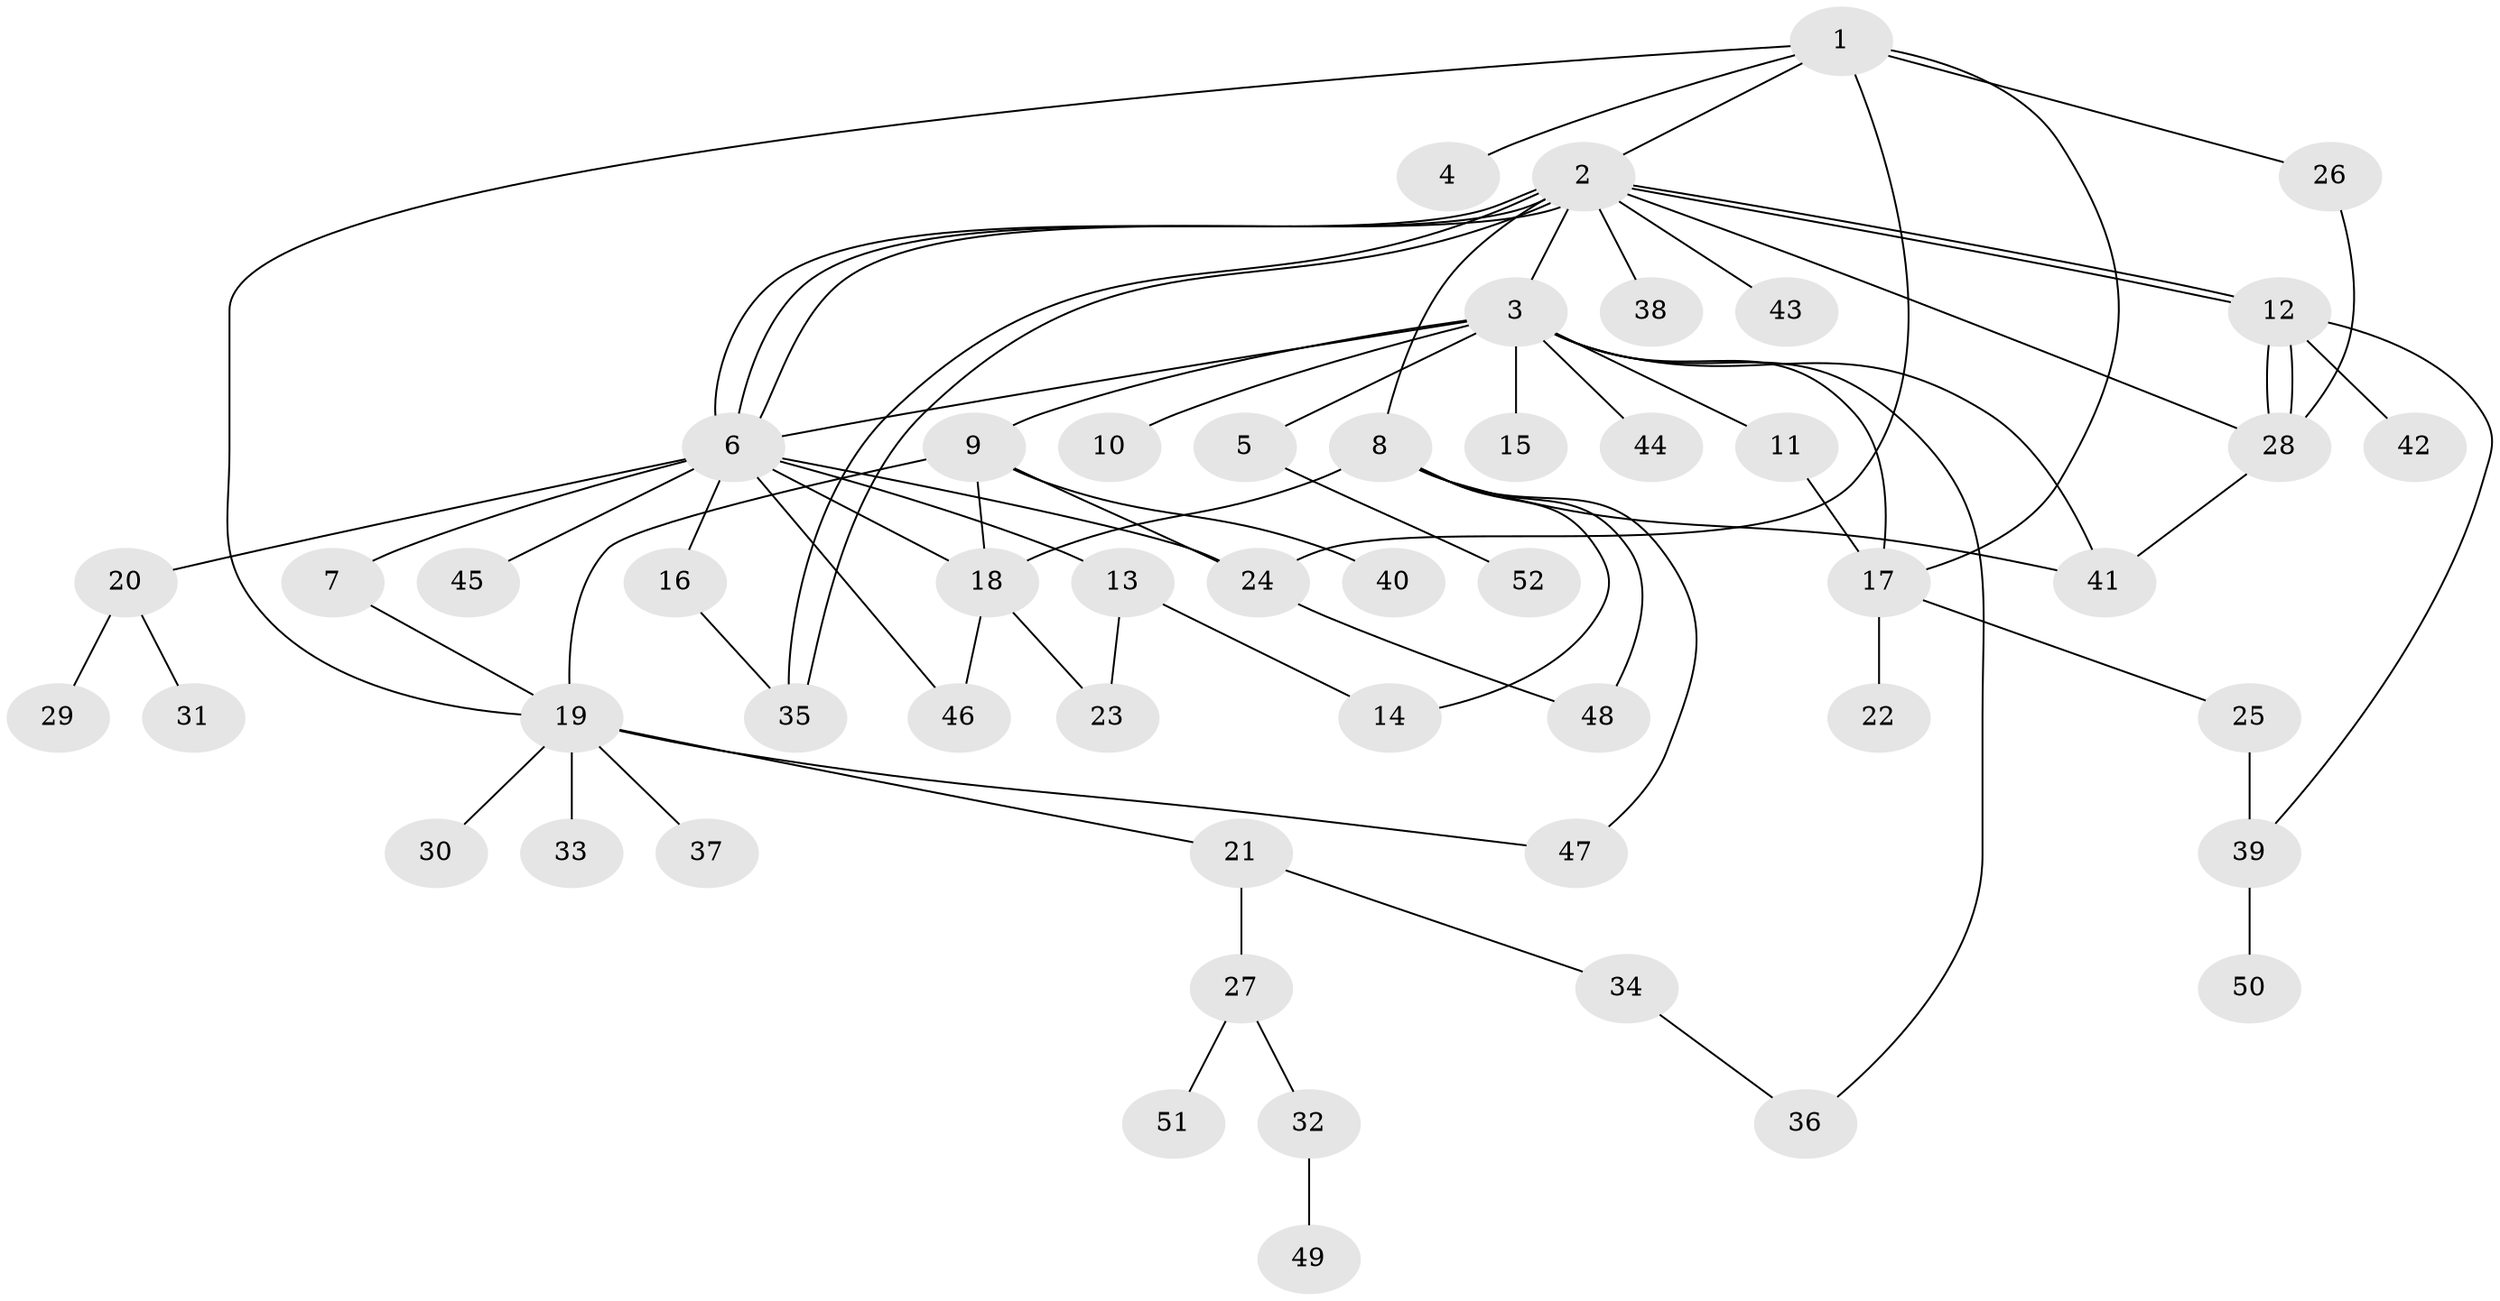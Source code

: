 // Generated by graph-tools (version 1.1) at 2025/14/03/09/25 04:14:20]
// undirected, 52 vertices, 77 edges
graph export_dot {
graph [start="1"]
  node [color=gray90,style=filled];
  1;
  2;
  3;
  4;
  5;
  6;
  7;
  8;
  9;
  10;
  11;
  12;
  13;
  14;
  15;
  16;
  17;
  18;
  19;
  20;
  21;
  22;
  23;
  24;
  25;
  26;
  27;
  28;
  29;
  30;
  31;
  32;
  33;
  34;
  35;
  36;
  37;
  38;
  39;
  40;
  41;
  42;
  43;
  44;
  45;
  46;
  47;
  48;
  49;
  50;
  51;
  52;
  1 -- 2;
  1 -- 4;
  1 -- 17;
  1 -- 19;
  1 -- 24;
  1 -- 26;
  2 -- 3;
  2 -- 6;
  2 -- 6;
  2 -- 6;
  2 -- 8;
  2 -- 12;
  2 -- 12;
  2 -- 28;
  2 -- 35;
  2 -- 35;
  2 -- 38;
  2 -- 43;
  3 -- 5;
  3 -- 6;
  3 -- 9;
  3 -- 10;
  3 -- 11;
  3 -- 15;
  3 -- 17;
  3 -- 36;
  3 -- 41;
  3 -- 44;
  5 -- 52;
  6 -- 7;
  6 -- 13;
  6 -- 16;
  6 -- 18;
  6 -- 20;
  6 -- 24;
  6 -- 45;
  6 -- 46;
  7 -- 19;
  8 -- 14;
  8 -- 18;
  8 -- 41;
  8 -- 47;
  8 -- 48;
  9 -- 18;
  9 -- 19;
  9 -- 24;
  9 -- 40;
  11 -- 17;
  12 -- 28;
  12 -- 28;
  12 -- 39;
  12 -- 42;
  13 -- 14;
  13 -- 23;
  16 -- 35;
  17 -- 22;
  17 -- 25;
  18 -- 23;
  18 -- 46;
  19 -- 21;
  19 -- 30;
  19 -- 33;
  19 -- 37;
  19 -- 47;
  20 -- 29;
  20 -- 31;
  21 -- 27;
  21 -- 34;
  24 -- 48;
  25 -- 39;
  26 -- 28;
  27 -- 32;
  27 -- 51;
  28 -- 41;
  32 -- 49;
  34 -- 36;
  39 -- 50;
}
